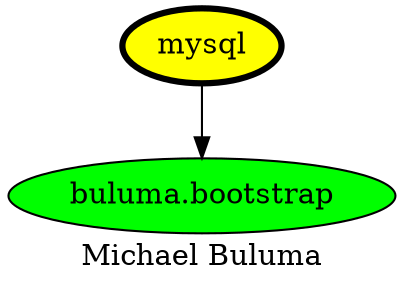 digraph PhiloDilemma {
  label = "Michael Buluma" ;
  overlap=false
  {
    "mysql" [fillcolor=yellow style=filled penwidth=3]
    "buluma.bootstrap" [fillcolor=green style=filled]
  }
  "mysql" -> "buluma.bootstrap"
}
